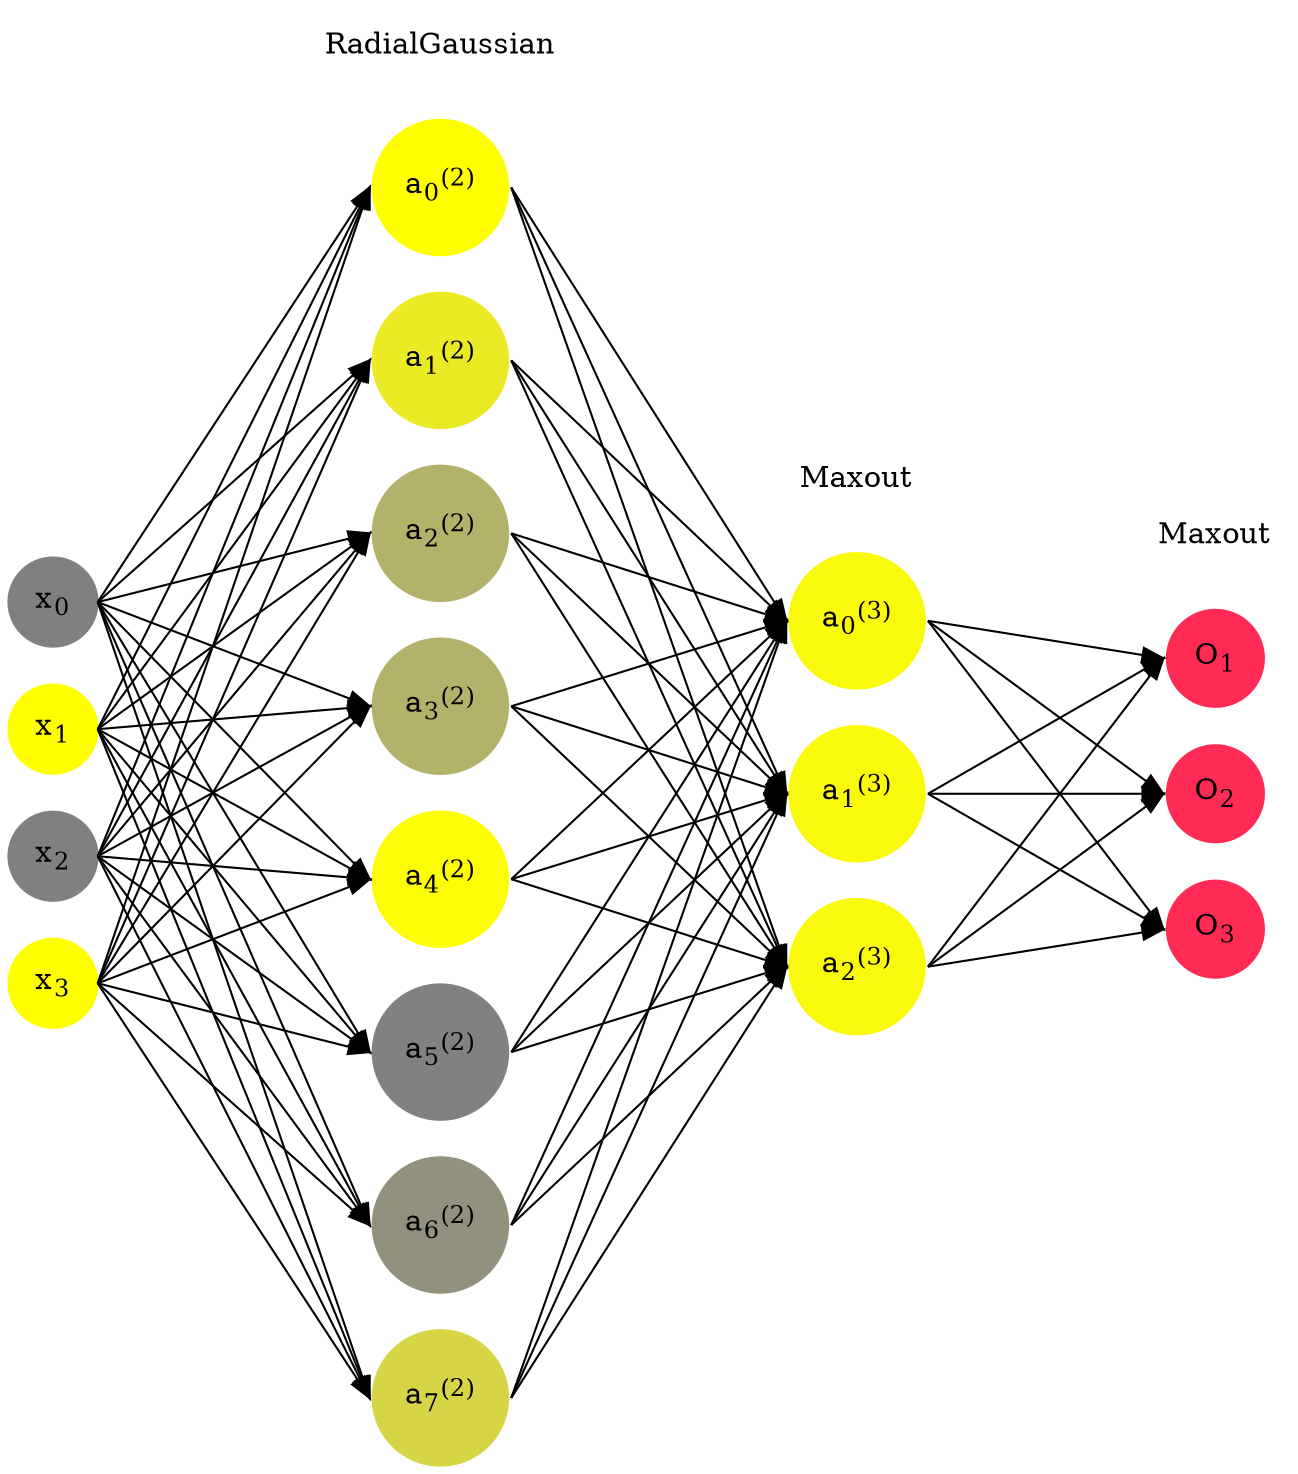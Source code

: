 digraph G {
	rankdir = LR;
	splines=false;
	edge[style=invis];
	ranksep= 1.4;
	{
	node [shape=circle, color="0.1667, 0.0, 0.5", style=filled, fillcolor="0.1667, 0.0, 0.5"];
	x0 [label=<x<sub>0</sub>>];
	}
	{
	node [shape=circle, color="0.1667, 1.0, 1.0", style=filled, fillcolor="0.1667, 1.0, 1.0"];
	x1 [label=<x<sub>1</sub>>];
	}
	{
	node [shape=circle, color="0.1667, 0.0, 0.5", style=filled, fillcolor="0.1667, 0.0, 0.5"];
	x2 [label=<x<sub>2</sub>>];
	}
	{
	node [shape=circle, color="0.1667, 1.0, 1.0", style=filled, fillcolor="0.1667, 1.0, 1.0"];
	x3 [label=<x<sub>3</sub>>];
	}
	{
	node [shape=circle, color="0.1667, 0.999931, 0.999965", style=filled, fillcolor="0.1667, 0.999931, 0.999965"];
	a02 [label=<a<sub>0</sub><sup>(2)</sup>>];
	}
	{
	node [shape=circle, color="0.1667, 0.839662, 0.919831", style=filled, fillcolor="0.1667, 0.839662, 0.919831"];
	a12 [label=<a<sub>1</sub><sup>(2)</sup>>];
	}
	{
	node [shape=circle, color="0.1667, 0.395435, 0.697717", style=filled, fillcolor="0.1667, 0.395435, 0.697717"];
	a22 [label=<a<sub>2</sub><sup>(2)</sup>>];
	}
	{
	node [shape=circle, color="0.1667, 0.395320, 0.697660", style=filled, fillcolor="0.1667, 0.395320, 0.697660"];
	a32 [label=<a<sub>3</sub><sup>(2)</sup>>];
	}
	{
	node [shape=circle, color="0.1667, 0.978177, 0.989088", style=filled, fillcolor="0.1667, 0.978177, 0.989088"];
	a42 [label=<a<sub>4</sub><sup>(2)</sup>>];
	}
	{
	node [shape=circle, color="0.1667, 0.010410, 0.505205", style=filled, fillcolor="0.1667, 0.010410, 0.505205"];
	a52 [label=<a<sub>5</sub><sup>(2)</sup>>];
	}
	{
	node [shape=circle, color="0.1667, 0.137309, 0.568655", style=filled, fillcolor="0.1667, 0.137309, 0.568655"];
	a62 [label=<a<sub>6</sub><sup>(2)</sup>>];
	}
	{
	node [shape=circle, color="0.1667, 0.668090, 0.834045", style=filled, fillcolor="0.1667, 0.668090, 0.834045"];
	a72 [label=<a<sub>7</sub><sup>(2)</sup>>];
	}
	{
	node [shape=circle, color="0.1667, 0.951759, 0.975880", style=filled, fillcolor="0.1667, 0.951759, 0.975880"];
	a03 [label=<a<sub>0</sub><sup>(3)</sup>>];
	}
	{
	node [shape=circle, color="0.1667, 0.951759, 0.975880", style=filled, fillcolor="0.1667, 0.951759, 0.975880"];
	a13 [label=<a<sub>1</sub><sup>(3)</sup>>];
	}
	{
	node [shape=circle, color="0.1667, 0.951759, 0.975880", style=filled, fillcolor="0.1667, 0.951759, 0.975880"];
	a23 [label=<a<sub>2</sub><sup>(3)</sup>>];
	}
	{
	node [shape=circle, color="0.9667, 0.83, 1.0", style=filled, fillcolor="0.9667, 0.83, 1.0"];
	O1 [label=<O<sub>1</sub>>];
	}
	{
	node [shape=circle, color="0.9667, 0.83, 1.0", style=filled, fillcolor="0.9667, 0.83, 1.0"];
	O2 [label=<O<sub>2</sub>>];
	}
	{
	node [shape=circle, color="0.9667, 0.83, 1.0", style=filled, fillcolor="0.9667, 0.83, 1.0"];
	O3 [label=<O<sub>3</sub>>];
	}
	{
	rank=same;
	x0->x1->x2->x3;
	}
	{
	rank=same;
	a02->a12->a22->a32->a42->a52->a62->a72;
	}
	{
	rank=same;
	a03->a13->a23;
	}
	{
	rank=same;
	O1->O2->O3;
	}
	l1 [shape=plaintext,label="RadialGaussian"];
	l1->a02;
	{rank=same; l1;a02};
	l2 [shape=plaintext,label="Maxout"];
	l2->a03;
	{rank=same; l2;a03};
	l3 [shape=plaintext,label="Maxout"];
	l3->O1;
	{rank=same; l3;O1};
edge[style=solid, tailport=e, headport=w];
	{x0;x1;x2;x3} -> {a02;a12;a22;a32;a42;a52;a62;a72};
	{a02;a12;a22;a32;a42;a52;a62;a72} -> {a03;a13;a23};
	{a03;a13;a23} -> {O1,O2,O3};
}